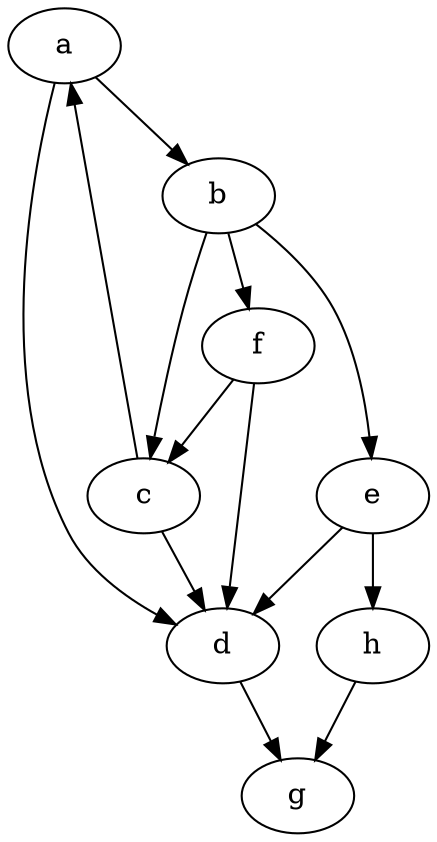 Digraph {
a [ label="a"];
b [ label="b"];
c [ label="c"];
d [ label="d"];
e [ label="e"];
f [ label="f"];
g [ label="g"];
h [ label="h"];
c->a[label=""];
c->d[label=""];
h->g[label=""];
b->c[label=""];
b->e[label=""];
b->f[label=""];
d->g[label=""];
e->d[label=""];
e->h[label=""];
a->b[label=""];
a->d[label=""];
f->c[label=""];
f->d[label=""];
}
